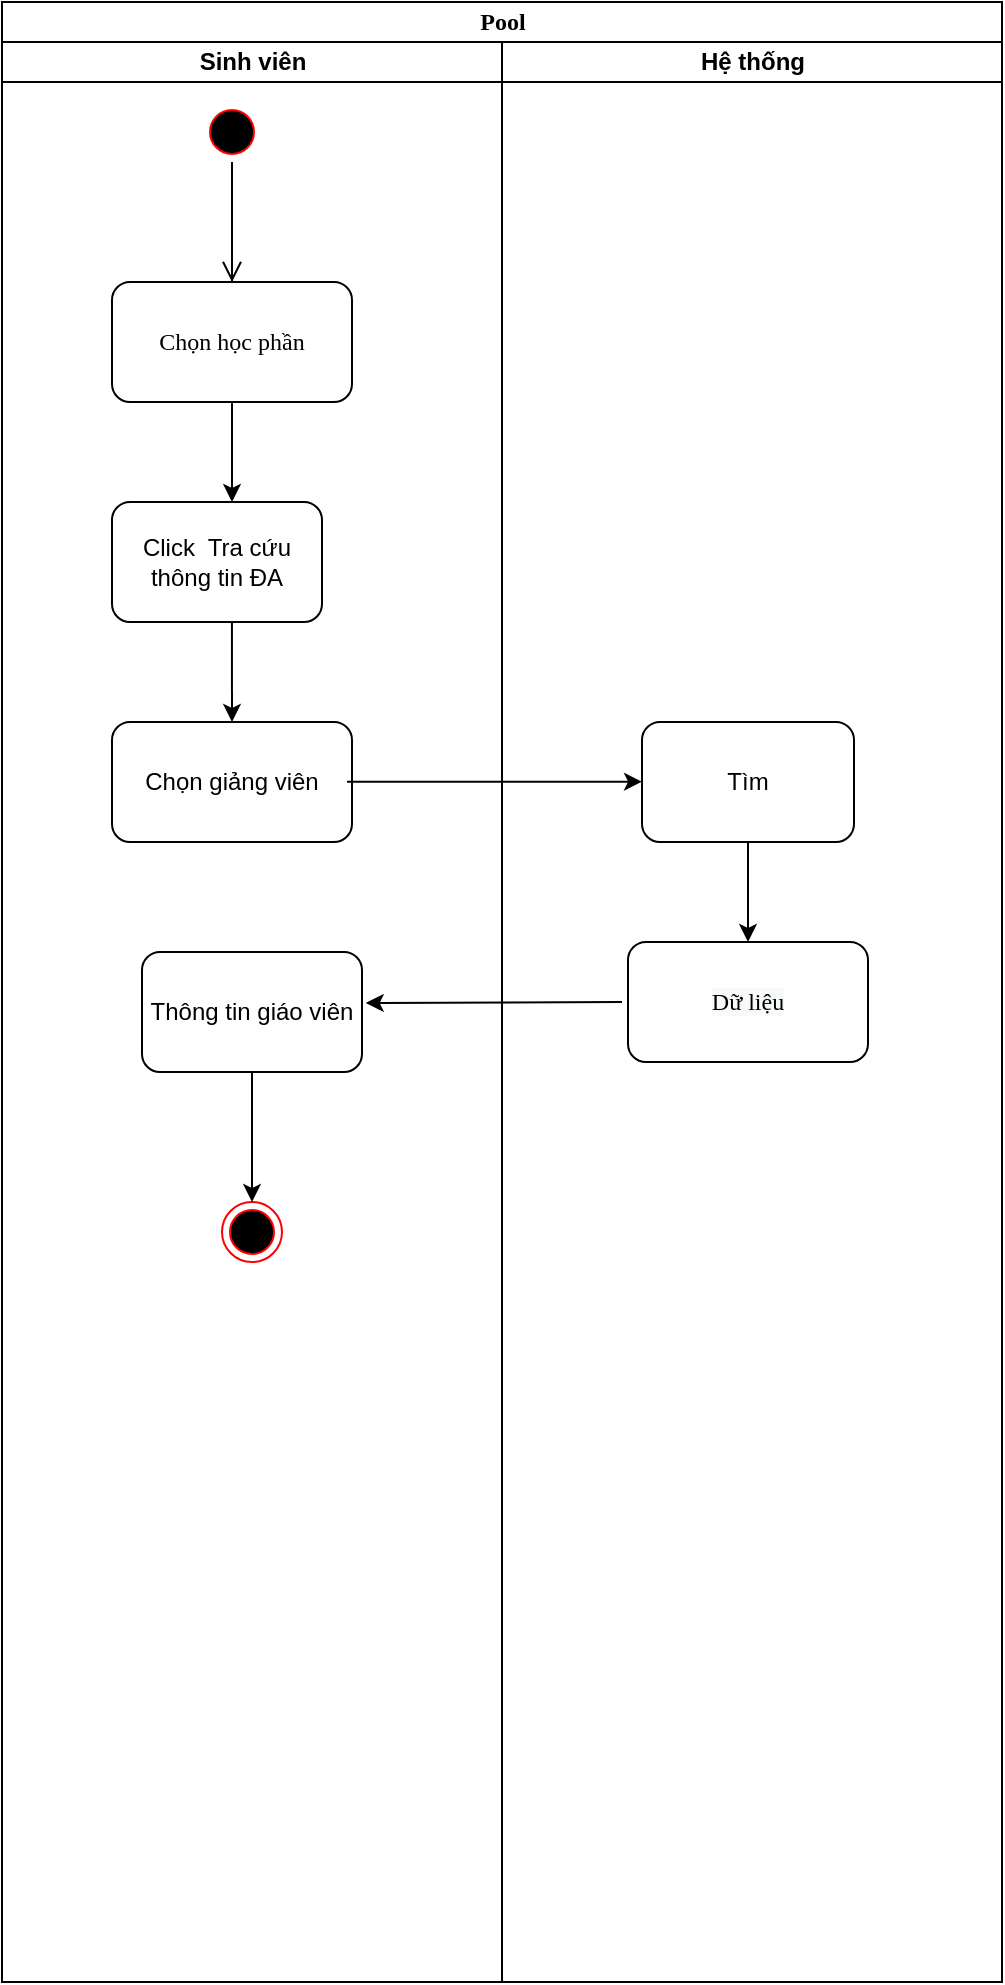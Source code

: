 <mxfile version="14.6.13" type="device"><diagram id="j9mI0ojRKgGcgHheoYV8" name="Page-1"><mxGraphModel dx="1264" dy="592" grid="1" gridSize="10" guides="1" tooltips="1" connect="1" arrows="1" fold="1" page="1" pageScale="1" pageWidth="827" pageHeight="1169" math="0" shadow="0"><root><mxCell id="0"/><mxCell id="1" parent="0"/><mxCell id="uCb60cf14UyAbwSUGzXr-1" value="Pool" style="swimlane;html=1;childLayout=stackLayout;startSize=20;rounded=0;shadow=0;comic=0;labelBackgroundColor=none;strokeWidth=1;fontFamily=Verdana;fontSize=12;align=center;" parent="1" vertex="1"><mxGeometry x="40" y="40" width="500" height="990" as="geometry"/></mxCell><mxCell id="uCb60cf14UyAbwSUGzXr-2" value="Sinh viên" style="swimlane;html=1;startSize=20;" parent="uCb60cf14UyAbwSUGzXr-1" vertex="1"><mxGeometry y="20" width="250" height="970" as="geometry"/></mxCell><mxCell id="uCb60cf14UyAbwSUGzXr-3" value="" style="ellipse;html=1;shape=startState;fillColor=#000000;strokeColor=#ff0000;" parent="uCb60cf14UyAbwSUGzXr-2" vertex="1"><mxGeometry x="100" y="30" width="30" height="30" as="geometry"/></mxCell><mxCell id="uCb60cf14UyAbwSUGzXr-4" value="" style="endArrow=classic;html=1;rounded=0;strokeColor=#000000;exitX=0.5;exitY=1;exitDx=0;exitDy=0;" parent="uCb60cf14UyAbwSUGzXr-2" edge="1"><mxGeometry width="50" height="50" relative="1" as="geometry"><mxPoint x="115" y="180" as="sourcePoint"/><mxPoint x="115" y="230" as="targetPoint"/></mxGeometry></mxCell><mxCell id="uCb60cf14UyAbwSUGzXr-5" value="Click&amp;nbsp; Tra cứu thông tin ĐA" style="rounded=1;whiteSpace=wrap;html=1;" parent="uCb60cf14UyAbwSUGzXr-2" vertex="1"><mxGeometry x="55" y="230" width="105" height="60" as="geometry"/></mxCell><mxCell id="uCb60cf14UyAbwSUGzXr-6" value="" style="ellipse;html=1;shape=endState;fillColor=#000000;strokeColor=#ff0000;" parent="uCb60cf14UyAbwSUGzXr-2" vertex="1"><mxGeometry x="110" y="580" width="30" height="30" as="geometry"/></mxCell><mxCell id="uCb60cf14UyAbwSUGzXr-7" value="Chọn giảng viên" style="rounded=1;whiteSpace=wrap;html=1;" parent="uCb60cf14UyAbwSUGzXr-2" vertex="1"><mxGeometry x="55" y="340" width="120" height="60" as="geometry"/></mxCell><mxCell id="uCb60cf14UyAbwSUGzXr-9" value="" style="endArrow=classic;html=1;rounded=0;exitX=0.571;exitY=1;exitDx=0;exitDy=0;exitPerimeter=0;" parent="uCb60cf14UyAbwSUGzXr-2" source="uCb60cf14UyAbwSUGzXr-5" edge="1"><mxGeometry width="50" height="50" relative="1" as="geometry"><mxPoint x="420" y="330" as="sourcePoint"/><mxPoint x="115" y="340" as="targetPoint"/></mxGeometry></mxCell><mxCell id="uCb60cf14UyAbwSUGzXr-11" value="Thông tin giáo viên" style="rounded=1;whiteSpace=wrap;html=1;" parent="uCb60cf14UyAbwSUGzXr-2" vertex="1"><mxGeometry x="70" y="455" width="110" height="60" as="geometry"/></mxCell><mxCell id="uCb60cf14UyAbwSUGzXr-12" value="" style="endArrow=classic;html=1;rounded=0;entryX=0.5;entryY=0;entryDx=0;entryDy=0;exitX=0.5;exitY=1;exitDx=0;exitDy=0;" parent="uCb60cf14UyAbwSUGzXr-2" source="uCb60cf14UyAbwSUGzXr-11" target="uCb60cf14UyAbwSUGzXr-6" edge="1"><mxGeometry width="50" height="50" relative="1" as="geometry"><mxPoint x="420" y="910" as="sourcePoint"/><mxPoint x="470" y="860" as="targetPoint"/></mxGeometry></mxCell><mxCell id="uCb60cf14UyAbwSUGzXr-22" value="" style="endArrow=classic;html=1;rounded=0;strokeColor=#000000;entryX=1.017;entryY=0.425;entryDx=0;entryDy=0;entryPerimeter=0;" parent="uCb60cf14UyAbwSUGzXr-1" target="uCb60cf14UyAbwSUGzXr-11" edge="1"><mxGeometry width="50" height="50" relative="1" as="geometry"><mxPoint x="310" y="500" as="sourcePoint"/><mxPoint x="322.5" y="830" as="targetPoint"/><Array as="points"><mxPoint x="310" y="500"/></Array></mxGeometry></mxCell><mxCell id="uCb60cf14UyAbwSUGzXr-13" value="Hệ thống" style="swimlane;html=1;startSize=20;" parent="uCb60cf14UyAbwSUGzXr-1" vertex="1"><mxGeometry x="250" y="20" width="250" height="970" as="geometry"/></mxCell><mxCell id="uCb60cf14UyAbwSUGzXr-14" value="" style="endArrow=classic;html=1;rounded=0;strokeColor=#000000;exitX=1;exitY=0.5;exitDx=0;exitDy=0;" parent="uCb60cf14UyAbwSUGzXr-13" edge="1"><mxGeometry width="50" height="50" relative="1" as="geometry"><mxPoint x="-77.5" y="369.83" as="sourcePoint"/><mxPoint x="70" y="369.83" as="targetPoint"/></mxGeometry></mxCell><mxCell id="uCb60cf14UyAbwSUGzXr-15" value="Tìm" style="rounded=1;whiteSpace=wrap;html=1;" parent="uCb60cf14UyAbwSUGzXr-13" vertex="1"><mxGeometry x="70" y="340" width="106" height="60" as="geometry"/></mxCell><mxCell id="uCb60cf14UyAbwSUGzXr-16" value="&lt;span style=&quot;color: rgb(0 , 0 , 0) ; font-family: &amp;#34;verdana&amp;#34; ; font-size: 12px ; font-style: normal ; font-weight: 400 ; letter-spacing: normal ; text-align: center ; text-indent: 0px ; text-transform: none ; word-spacing: 0px ; background-color: rgb(248 , 249 , 250) ; display: inline ; float: none&quot;&gt;Dữ liệu&lt;/span&gt;" style="rounded=1;whiteSpace=wrap;html=1;" parent="uCb60cf14UyAbwSUGzXr-13" vertex="1"><mxGeometry x="63" y="450" width="120" height="60" as="geometry"/></mxCell><mxCell id="uCb60cf14UyAbwSUGzXr-19" value="" style="endArrow=classic;html=1;rounded=0;exitX=0.5;exitY=1;exitDx=0;exitDy=0;" parent="uCb60cf14UyAbwSUGzXr-13" edge="1"><mxGeometry width="50" height="50" relative="1" as="geometry"><mxPoint x="123.0" y="400" as="sourcePoint"/><mxPoint x="123.0" y="450" as="targetPoint"/></mxGeometry></mxCell><mxCell id="uCb60cf14UyAbwSUGzXr-24" value="" style="edgeStyle=orthogonalEdgeStyle;html=1;verticalAlign=bottom;endArrow=open;endSize=8;strokeColor=#000000;rounded=0;startArrow=none;" parent="1" source="uCb60cf14UyAbwSUGzXr-26" edge="1"><mxGeometry relative="1" as="geometry"><mxPoint x="155" y="180.0" as="targetPoint"/></mxGeometry></mxCell><mxCell id="uCb60cf14UyAbwSUGzXr-26" value="&lt;span style=&quot;font-family: &amp;#34;verdana&amp;#34;&quot;&gt;Chọn học phần&lt;/span&gt;" style="rounded=1;whiteSpace=wrap;html=1;" parent="1" vertex="1"><mxGeometry x="95" y="180" width="120" height="60" as="geometry"/></mxCell><mxCell id="uCb60cf14UyAbwSUGzXr-27" value="" style="edgeStyle=orthogonalEdgeStyle;html=1;verticalAlign=bottom;endArrow=none;endSize=8;strokeColor=#000000;rounded=0;" parent="1" source="uCb60cf14UyAbwSUGzXr-3" target="uCb60cf14UyAbwSUGzXr-26" edge="1"><mxGeometry relative="1" as="geometry"><mxPoint x="155" y="180" as="targetPoint"/><mxPoint x="155" y="120" as="sourcePoint"/></mxGeometry></mxCell></root></mxGraphModel></diagram></mxfile>